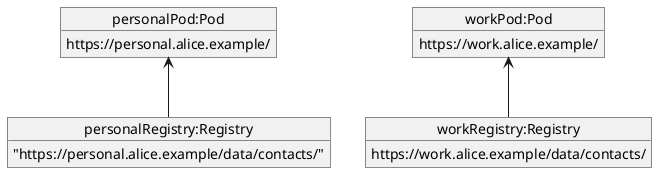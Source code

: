 @startuml

hide empty fields
hide empty methods

object "personalPod:Pod" as POD1 {
    https://personal.alice.example/
}

object "personalRegistry:Registry" as Personal {
    "https://personal.alice.example/data/contacts/"
}

object "workPod:Pod" as POD2 {
    https://work.alice.example/
}

object "workRegistry:Registry" as Work {
    https://work.alice.example/data/contacts/
}

POD1 <-- Personal
POD2 <-- Work

@enduml
@startuml

hide empty fields
hide empty methods

object "pod:Pod" as POD {
    "https://alice.example/"
}

object "personal:Registry" as Personal {
    "https://alice.example/personal/data/contacts/"
}

object "work:Registry" as Work {
    https://alice.example/work/data/contacts/
}

POD <-- Personal
POD <-- Work

@enduml

https://personal.alice.example/data/contacts/



Nariko Powder
Jerrilyn Till
Jody Amott
Rourke Candy
Larry Keeves
Melita Blaiklock